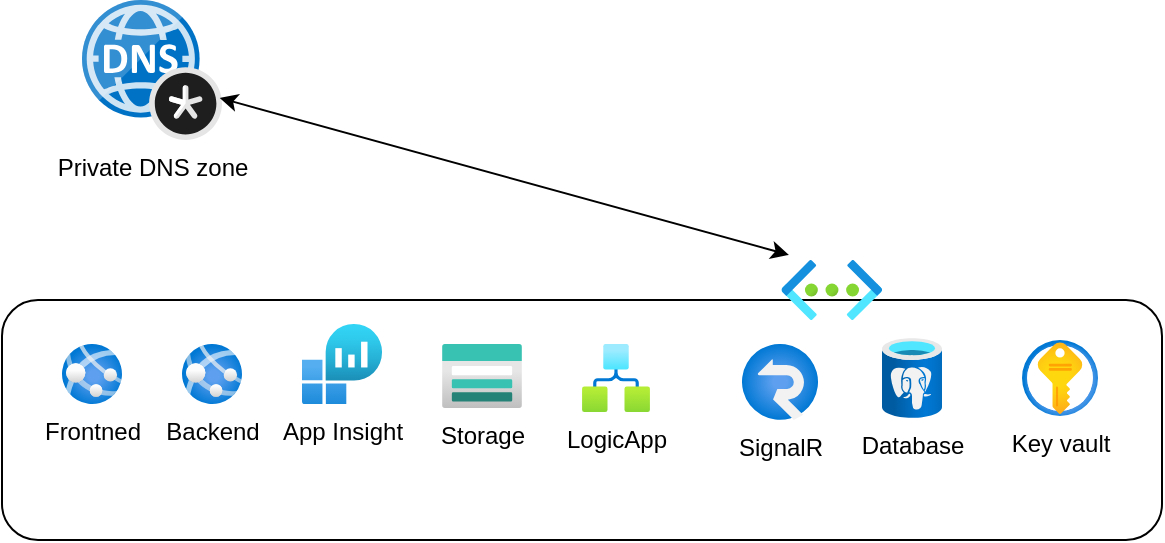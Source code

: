 <mxfile><diagram id="wMtifqNASs8bl9GT0R05" name="Page-1"><mxGraphModel dx="389" dy="387" grid="1" gridSize="10" guides="1" tooltips="1" connect="1" arrows="1" fold="1" page="1" pageScale="1" pageWidth="827" pageHeight="1169" math="0" shadow="0"><root><mxCell id="0"/><mxCell id="1" parent="0"/><mxCell id="3" value="" style="rounded=1;whiteSpace=wrap;html=1;" parent="1" vertex="1"><mxGeometry x="180" y="240" width="580" height="120" as="geometry"/></mxCell><mxCell id="4" value="" style="image;aspect=fixed;html=1;points=[];align=center;fontSize=12;image=img/lib/azure2/networking/Virtual_Networks.svg;" parent="1" vertex="1"><mxGeometry x="569.75" y="220" width="50.25" height="30" as="geometry"/></mxCell><mxCell id="5" value="Frontned" style="image;aspect=fixed;html=1;points=[];align=center;fontSize=12;image=img/lib/azure2/app_services/App_Services.svg;" parent="1" vertex="1"><mxGeometry x="210" y="262" width="30" height="30" as="geometry"/></mxCell><mxCell id="6" value="App Insight" style="image;aspect=fixed;html=1;points=[];align=center;fontSize=12;image=img/lib/azure2/analytics/Log_Analytics_Workspaces.svg;" parent="1" vertex="1"><mxGeometry x="330" y="252" width="40" height="40" as="geometry"/></mxCell><mxCell id="7" value="Backend" style="image;aspect=fixed;html=1;points=[];align=center;fontSize=12;image=img/lib/azure2/app_services/App_Services.svg;" parent="1" vertex="1"><mxGeometry x="270" y="262" width="30" height="30" as="geometry"/></mxCell><mxCell id="8" value="Storage" style="image;aspect=fixed;html=1;points=[];align=center;fontSize=12;image=img/lib/azure2/storage/Storage_Accounts.svg;" parent="1" vertex="1"><mxGeometry x="400" y="262" width="40" height="32" as="geometry"/></mxCell><mxCell id="9" value="LogicApp" style="image;aspect=fixed;html=1;points=[];align=center;fontSize=12;image=img/lib/azure2/internet_of_things/Logic_Apps.svg;" parent="1" vertex="1"><mxGeometry x="470" y="262" width="34" height="34" as="geometry"/></mxCell><mxCell id="10" value="SignalR" style="image;aspect=fixed;html=1;points=[];align=center;fontSize=12;image=img/lib/azure2/web/SignalR.svg;" parent="1" vertex="1"><mxGeometry x="550" y="262" width="38" height="38" as="geometry"/></mxCell><mxCell id="12" value="Database" style="image;aspect=fixed;html=1;points=[];align=center;fontSize=12;image=img/lib/azure2/databases/Azure_Database_PostgreSQL_Server.svg;" parent="1" vertex="1"><mxGeometry x="620" y="259" width="30" height="40" as="geometry"/></mxCell><mxCell id="16" value="Private DNS zone" style="image;sketch=0;aspect=fixed;html=1;points=[];align=center;fontSize=12;image=img/lib/mscae/DNS_Private_Zones.svg;" parent="1" vertex="1"><mxGeometry x="220" y="90" width="70" height="70" as="geometry"/></mxCell><mxCell id="19" value="" style="endArrow=classic;startArrow=classic;html=1;entryX=0.074;entryY=-0.085;entryDx=0;entryDy=0;entryPerimeter=0;exitX=0.984;exitY=0.7;exitDx=0;exitDy=0;exitPerimeter=0;" parent="1" source="16" target="4" edge="1"><mxGeometry width="50" height="50" relative="1" as="geometry"><mxPoint x="391" y="135" as="sourcePoint"/><mxPoint x="441" y="85" as="targetPoint"/></mxGeometry></mxCell><mxCell id="21" value="Key vault" style="image;aspect=fixed;html=1;points=[];align=center;fontSize=12;image=img/lib/azure2/security/Key_Vaults.svg;" parent="1" vertex="1"><mxGeometry x="690" y="260" width="38" height="38" as="geometry"/></mxCell></root></mxGraphModel></diagram></mxfile>